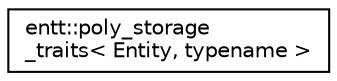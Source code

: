 digraph "Graphical Class Hierarchy"
{
 // LATEX_PDF_SIZE
  edge [fontname="Helvetica",fontsize="10",labelfontname="Helvetica",labelfontsize="10"];
  node [fontname="Helvetica",fontsize="10",shape=record];
  rankdir="LR";
  Node0 [label="entt::poly_storage\l_traits\< Entity, typename \>",height=0.2,width=0.4,color="black", fillcolor="white", style="filled",URL="$structentt_1_1poly__storage__traits.html",tooltip="Defines the poly storage type associate with a given entity type."];
}
